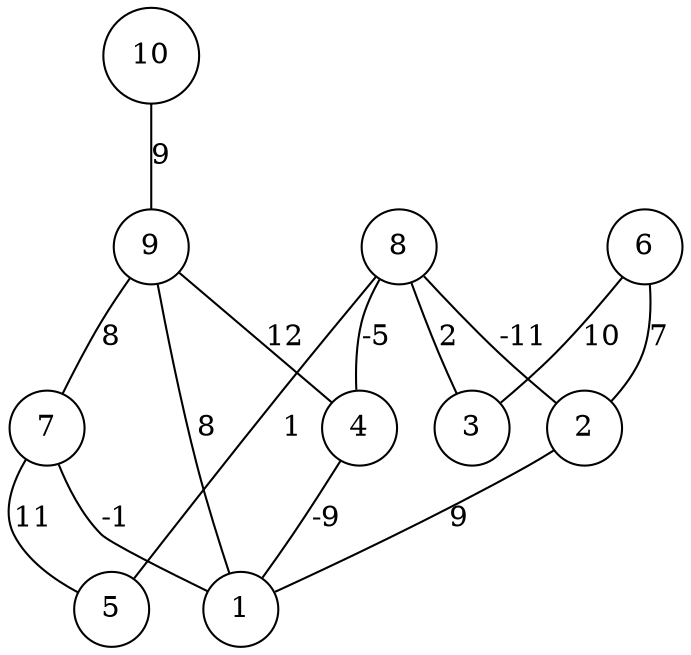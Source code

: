 graph { 
	 fontname="Helvetica,Arial,sans-serif" 
	 node [shape = circle]; 
	 10 -- 9 [label = "9"];
	 9 -- 1 [label = "8"];
	 9 -- 4 [label = "12"];
	 9 -- 7 [label = "8"];
	 8 -- 2 [label = "-11"];
	 8 -- 3 [label = "2"];
	 8 -- 4 [label = "-5"];
	 8 -- 5 [label = "1"];
	 7 -- 1 [label = "-1"];
	 7 -- 5 [label = "11"];
	 6 -- 2 [label = "7"];
	 6 -- 3 [label = "10"];
	 4 -- 1 [label = "-9"];
	 2 -- 1 [label = "9"];
	 1;
	 2;
	 3;
	 4;
	 5;
	 6;
	 7;
	 8;
	 9;
	 10;
}
